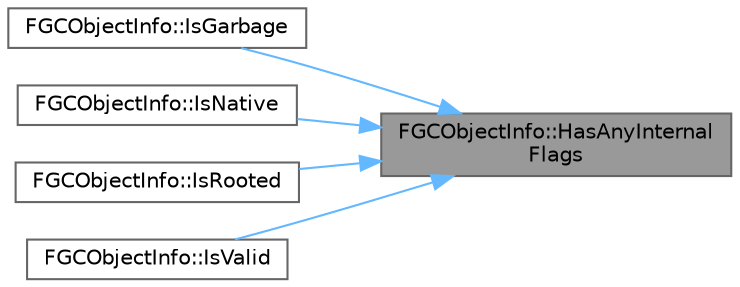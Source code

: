 digraph "FGCObjectInfo::HasAnyInternalFlags"
{
 // INTERACTIVE_SVG=YES
 // LATEX_PDF_SIZE
  bgcolor="transparent";
  edge [fontname=Helvetica,fontsize=10,labelfontname=Helvetica,labelfontsize=10];
  node [fontname=Helvetica,fontsize=10,shape=box,height=0.2,width=0.4];
  rankdir="RL";
  Node1 [id="Node000001",label="FGCObjectInfo::HasAnyInternal\lFlags",height=0.2,width=0.4,color="gray40", fillcolor="grey60", style="filled", fontcolor="black",tooltip=" "];
  Node1 -> Node2 [id="edge1_Node000001_Node000002",dir="back",color="steelblue1",style="solid",tooltip=" "];
  Node2 [id="Node000002",label="FGCObjectInfo::IsGarbage",height=0.2,width=0.4,color="grey40", fillcolor="white", style="filled",URL="$d1/d30/classFGCObjectInfo.html#a04a7c6deadda7e2f4393c4ebfaad15d9",tooltip=" "];
  Node1 -> Node3 [id="edge2_Node000001_Node000003",dir="back",color="steelblue1",style="solid",tooltip=" "];
  Node3 [id="Node000003",label="FGCObjectInfo::IsNative",height=0.2,width=0.4,color="grey40", fillcolor="white", style="filled",URL="$d1/d30/classFGCObjectInfo.html#ab677a83bb903e57087ac161f253931e1",tooltip=" "];
  Node1 -> Node4 [id="edge3_Node000001_Node000004",dir="back",color="steelblue1",style="solid",tooltip=" "];
  Node4 [id="Node000004",label="FGCObjectInfo::IsRooted",height=0.2,width=0.4,color="grey40", fillcolor="white", style="filled",URL="$d1/d30/classFGCObjectInfo.html#a6d2116cf8f6ec2048146909e4afb1ee6",tooltip=" "];
  Node1 -> Node5 [id="edge4_Node000001_Node000005",dir="back",color="steelblue1",style="solid",tooltip=" "];
  Node5 [id="Node000005",label="FGCObjectInfo::IsValid",height=0.2,width=0.4,color="grey40", fillcolor="white", style="filled",URL="$d1/d30/classFGCObjectInfo.html#abe00264b5c27bbb683af2157d3a05220",tooltip=" "];
}
